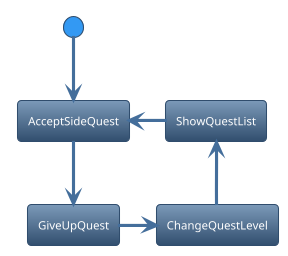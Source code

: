 ﻿@startuml
!theme spacelab
hide empty description
[*] --> AcceptSideQuest
AcceptSideQuest --> GiveUpQuest
GiveUpQuest -> ChangeQuestLevel
ChangeQuestLevel -up-> ShowQuestList
ShowQuestList -left-> AcceptSideQuest

@enduml
